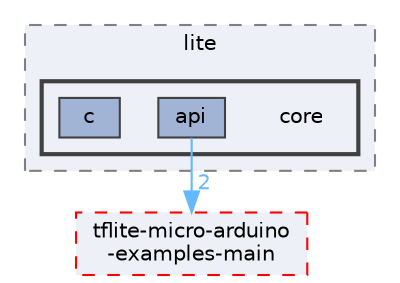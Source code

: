 digraph "Arduino/GetStartedWithMachineLearningOnArduino/tflite-micro-main/tensorflow/lite/core"
{
 // LATEX_PDF_SIZE
  bgcolor="transparent";
  edge [fontname=Helvetica,fontsize=10,labelfontname=Helvetica,labelfontsize=10];
  node [fontname=Helvetica,fontsize=10,shape=box,height=0.2,width=0.4];
  compound=true
  subgraph clusterdir_503634df472a76a989a31bcd8d94bcd0 {
    graph [ bgcolor="#edf0f7", pencolor="grey50", label="lite", fontname=Helvetica,fontsize=10 style="filled,dashed", URL="dir_503634df472a76a989a31bcd8d94bcd0.html",tooltip=""]
  subgraph clusterdir_bc6027c9f66bf58eae3ab9e67fcdd4c2 {
    graph [ bgcolor="#edf0f7", pencolor="grey25", label="", fontname=Helvetica,fontsize=10 style="filled,bold", URL="dir_bc6027c9f66bf58eae3ab9e67fcdd4c2.html",tooltip=""]
    dir_bc6027c9f66bf58eae3ab9e67fcdd4c2 [shape=plaintext, label="core"];
  dir_0c5425ea97ec382013cd37843b233286 [label="api", fillcolor="#a2b4d6", color="grey25", style="filled", URL="dir_0c5425ea97ec382013cd37843b233286.html",tooltip=""];
  dir_f6c70c6c97663adc634dfa016809bda4 [label="c", fillcolor="#a2b4d6", color="grey25", style="filled", URL="dir_f6c70c6c97663adc634dfa016809bda4.html",tooltip=""];
  }
  }
  dir_0d2ed21f8b79a9b0d8abfa821a489de0 [label="tflite-micro-arduino\l-examples-main", fillcolor="#edf0f7", color="red", style="filled,dashed", URL="dir_0d2ed21f8b79a9b0d8abfa821a489de0.html",tooltip=""];
  dir_0c5425ea97ec382013cd37843b233286->dir_0d2ed21f8b79a9b0d8abfa821a489de0 [headlabel="2", labeldistance=1.5 headhref="dir_000008_000335.html" href="dir_000008_000335.html" color="steelblue1" fontcolor="steelblue1"];
}

